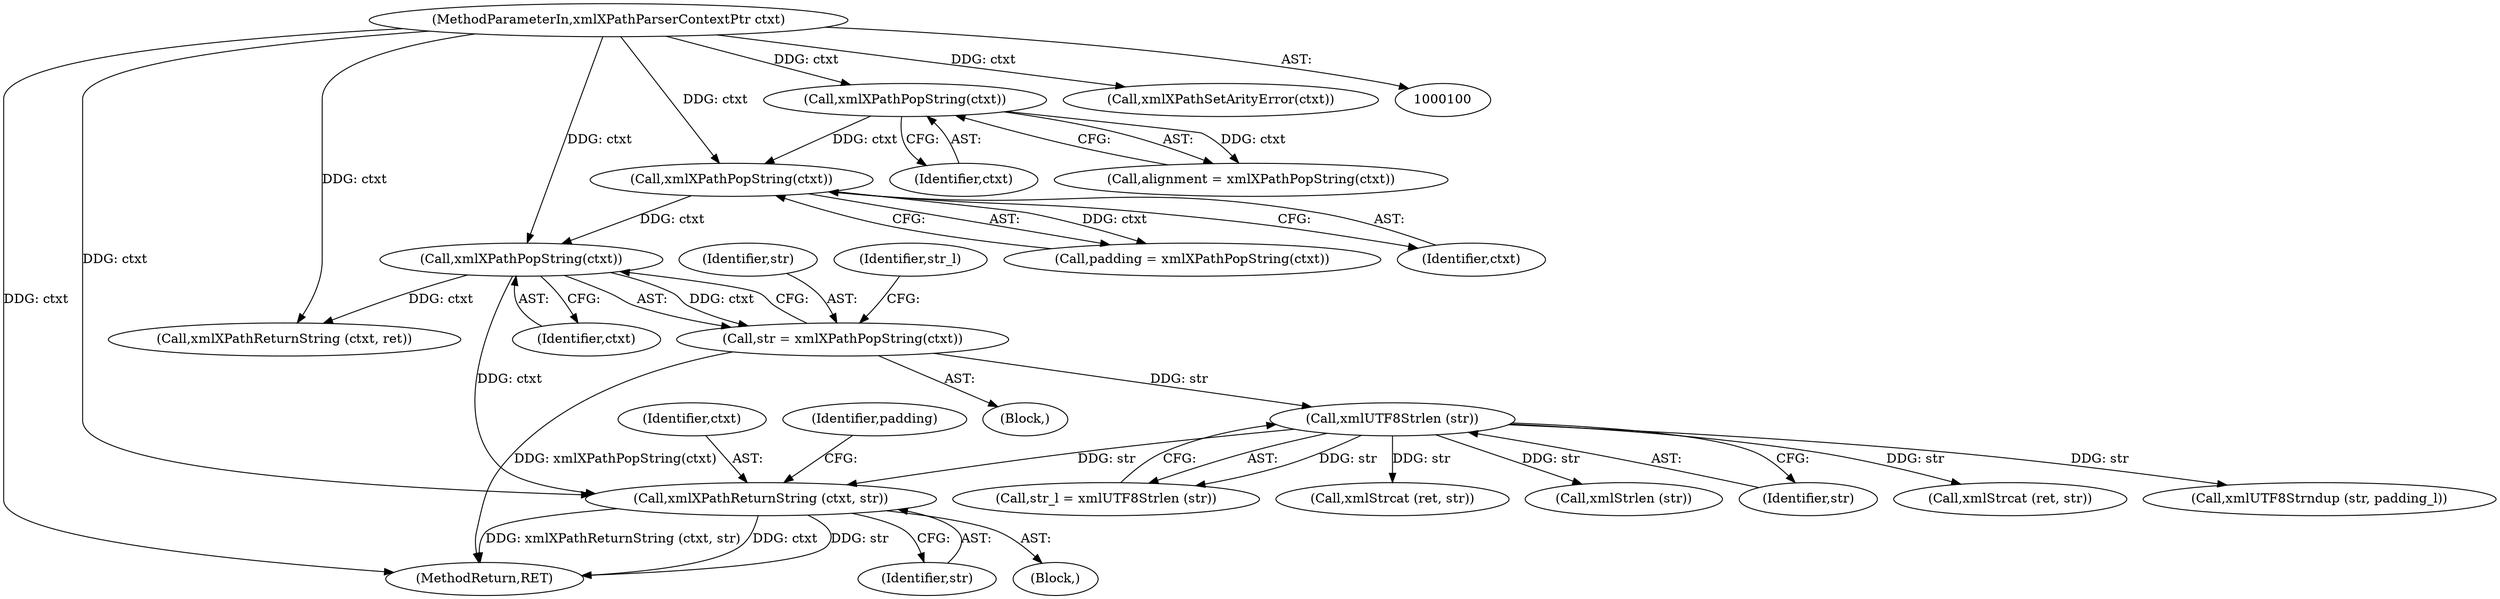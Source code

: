 digraph "0_Chrome_96dbafe288dbe2f0cc45fa3c39daf6d0c37acbab_8@pointer" {
"1000155" [label="(Call,xmlXPathReturnString (ctxt, str))"];
"1000140" [label="(Call,xmlXPathPopString(ctxt))"];
"1000136" [label="(Call,xmlXPathPopString(ctxt))"];
"1000128" [label="(Call,xmlXPathPopString(ctxt))"];
"1000101" [label="(MethodParameterIn,xmlXPathParserContextPtr ctxt)"];
"1000144" [label="(Call,xmlUTF8Strlen (str))"];
"1000138" [label="(Call,str = xmlXPathPopString(ctxt))"];
"1000129" [label="(Identifier,ctxt)"];
"1000157" [label="(Identifier,str)"];
"1000143" [label="(Identifier,str_l)"];
"1000136" [label="(Call,xmlXPathPopString(ctxt))"];
"1000191" [label="(Call,xmlStrcat (ret, str))"];
"1000128" [label="(Call,xmlXPathPopString(ctxt))"];
"1000170" [label="(Call,xmlUTF8Strndup (str, padding_l))"];
"1000119" [label="(Call,xmlXPathSetArityError(ctxt))"];
"1000134" [label="(Call,padding = xmlXPathPopString(ctxt))"];
"1000156" [label="(Identifier,ctxt)"];
"1000126" [label="(Call,alignment = xmlXPathPopString(ctxt))"];
"1000142" [label="(Call,str_l = xmlUTF8Strlen (str))"];
"1000144" [label="(Call,xmlUTF8Strlen (str))"];
"1000218" [label="(Call,xmlStrcat (ret, str))"];
"1000141" [label="(Identifier,ctxt)"];
"1000137" [label="(Identifier,ctxt)"];
"1000155" [label="(Call,xmlXPathReturnString (ctxt, str))"];
"1000159" [label="(Identifier,padding)"];
"1000140" [label="(Call,xmlXPathPopString(ctxt))"];
"1000253" [label="(Call,xmlXPathReturnString (ctxt, ret))"];
"1000101" [label="(MethodParameterIn,xmlXPathParserContextPtr ctxt)"];
"1000154" [label="(Block,)"];
"1000138" [label="(Call,str = xmlXPathPopString(ctxt))"];
"1000103" [label="(Block,)"];
"1000262" [label="(MethodReturn,RET)"];
"1000139" [label="(Identifier,str)"];
"1000240" [label="(Call,xmlStrlen (str))"];
"1000145" [label="(Identifier,str)"];
"1000155" -> "1000154"  [label="AST: "];
"1000155" -> "1000157"  [label="CFG: "];
"1000156" -> "1000155"  [label="AST: "];
"1000157" -> "1000155"  [label="AST: "];
"1000159" -> "1000155"  [label="CFG: "];
"1000155" -> "1000262"  [label="DDG: str"];
"1000155" -> "1000262"  [label="DDG: xmlXPathReturnString (ctxt, str)"];
"1000155" -> "1000262"  [label="DDG: ctxt"];
"1000140" -> "1000155"  [label="DDG: ctxt"];
"1000101" -> "1000155"  [label="DDG: ctxt"];
"1000144" -> "1000155"  [label="DDG: str"];
"1000140" -> "1000138"  [label="AST: "];
"1000140" -> "1000141"  [label="CFG: "];
"1000141" -> "1000140"  [label="AST: "];
"1000138" -> "1000140"  [label="CFG: "];
"1000140" -> "1000138"  [label="DDG: ctxt"];
"1000136" -> "1000140"  [label="DDG: ctxt"];
"1000101" -> "1000140"  [label="DDG: ctxt"];
"1000140" -> "1000253"  [label="DDG: ctxt"];
"1000136" -> "1000134"  [label="AST: "];
"1000136" -> "1000137"  [label="CFG: "];
"1000137" -> "1000136"  [label="AST: "];
"1000134" -> "1000136"  [label="CFG: "];
"1000136" -> "1000134"  [label="DDG: ctxt"];
"1000128" -> "1000136"  [label="DDG: ctxt"];
"1000101" -> "1000136"  [label="DDG: ctxt"];
"1000128" -> "1000126"  [label="AST: "];
"1000128" -> "1000129"  [label="CFG: "];
"1000129" -> "1000128"  [label="AST: "];
"1000126" -> "1000128"  [label="CFG: "];
"1000128" -> "1000126"  [label="DDG: ctxt"];
"1000101" -> "1000128"  [label="DDG: ctxt"];
"1000101" -> "1000100"  [label="AST: "];
"1000101" -> "1000262"  [label="DDG: ctxt"];
"1000101" -> "1000119"  [label="DDG: ctxt"];
"1000101" -> "1000253"  [label="DDG: ctxt"];
"1000144" -> "1000142"  [label="AST: "];
"1000144" -> "1000145"  [label="CFG: "];
"1000145" -> "1000144"  [label="AST: "];
"1000142" -> "1000144"  [label="CFG: "];
"1000144" -> "1000142"  [label="DDG: str"];
"1000138" -> "1000144"  [label="DDG: str"];
"1000144" -> "1000170"  [label="DDG: str"];
"1000144" -> "1000191"  [label="DDG: str"];
"1000144" -> "1000218"  [label="DDG: str"];
"1000144" -> "1000240"  [label="DDG: str"];
"1000138" -> "1000103"  [label="AST: "];
"1000139" -> "1000138"  [label="AST: "];
"1000143" -> "1000138"  [label="CFG: "];
"1000138" -> "1000262"  [label="DDG: xmlXPathPopString(ctxt)"];
}
